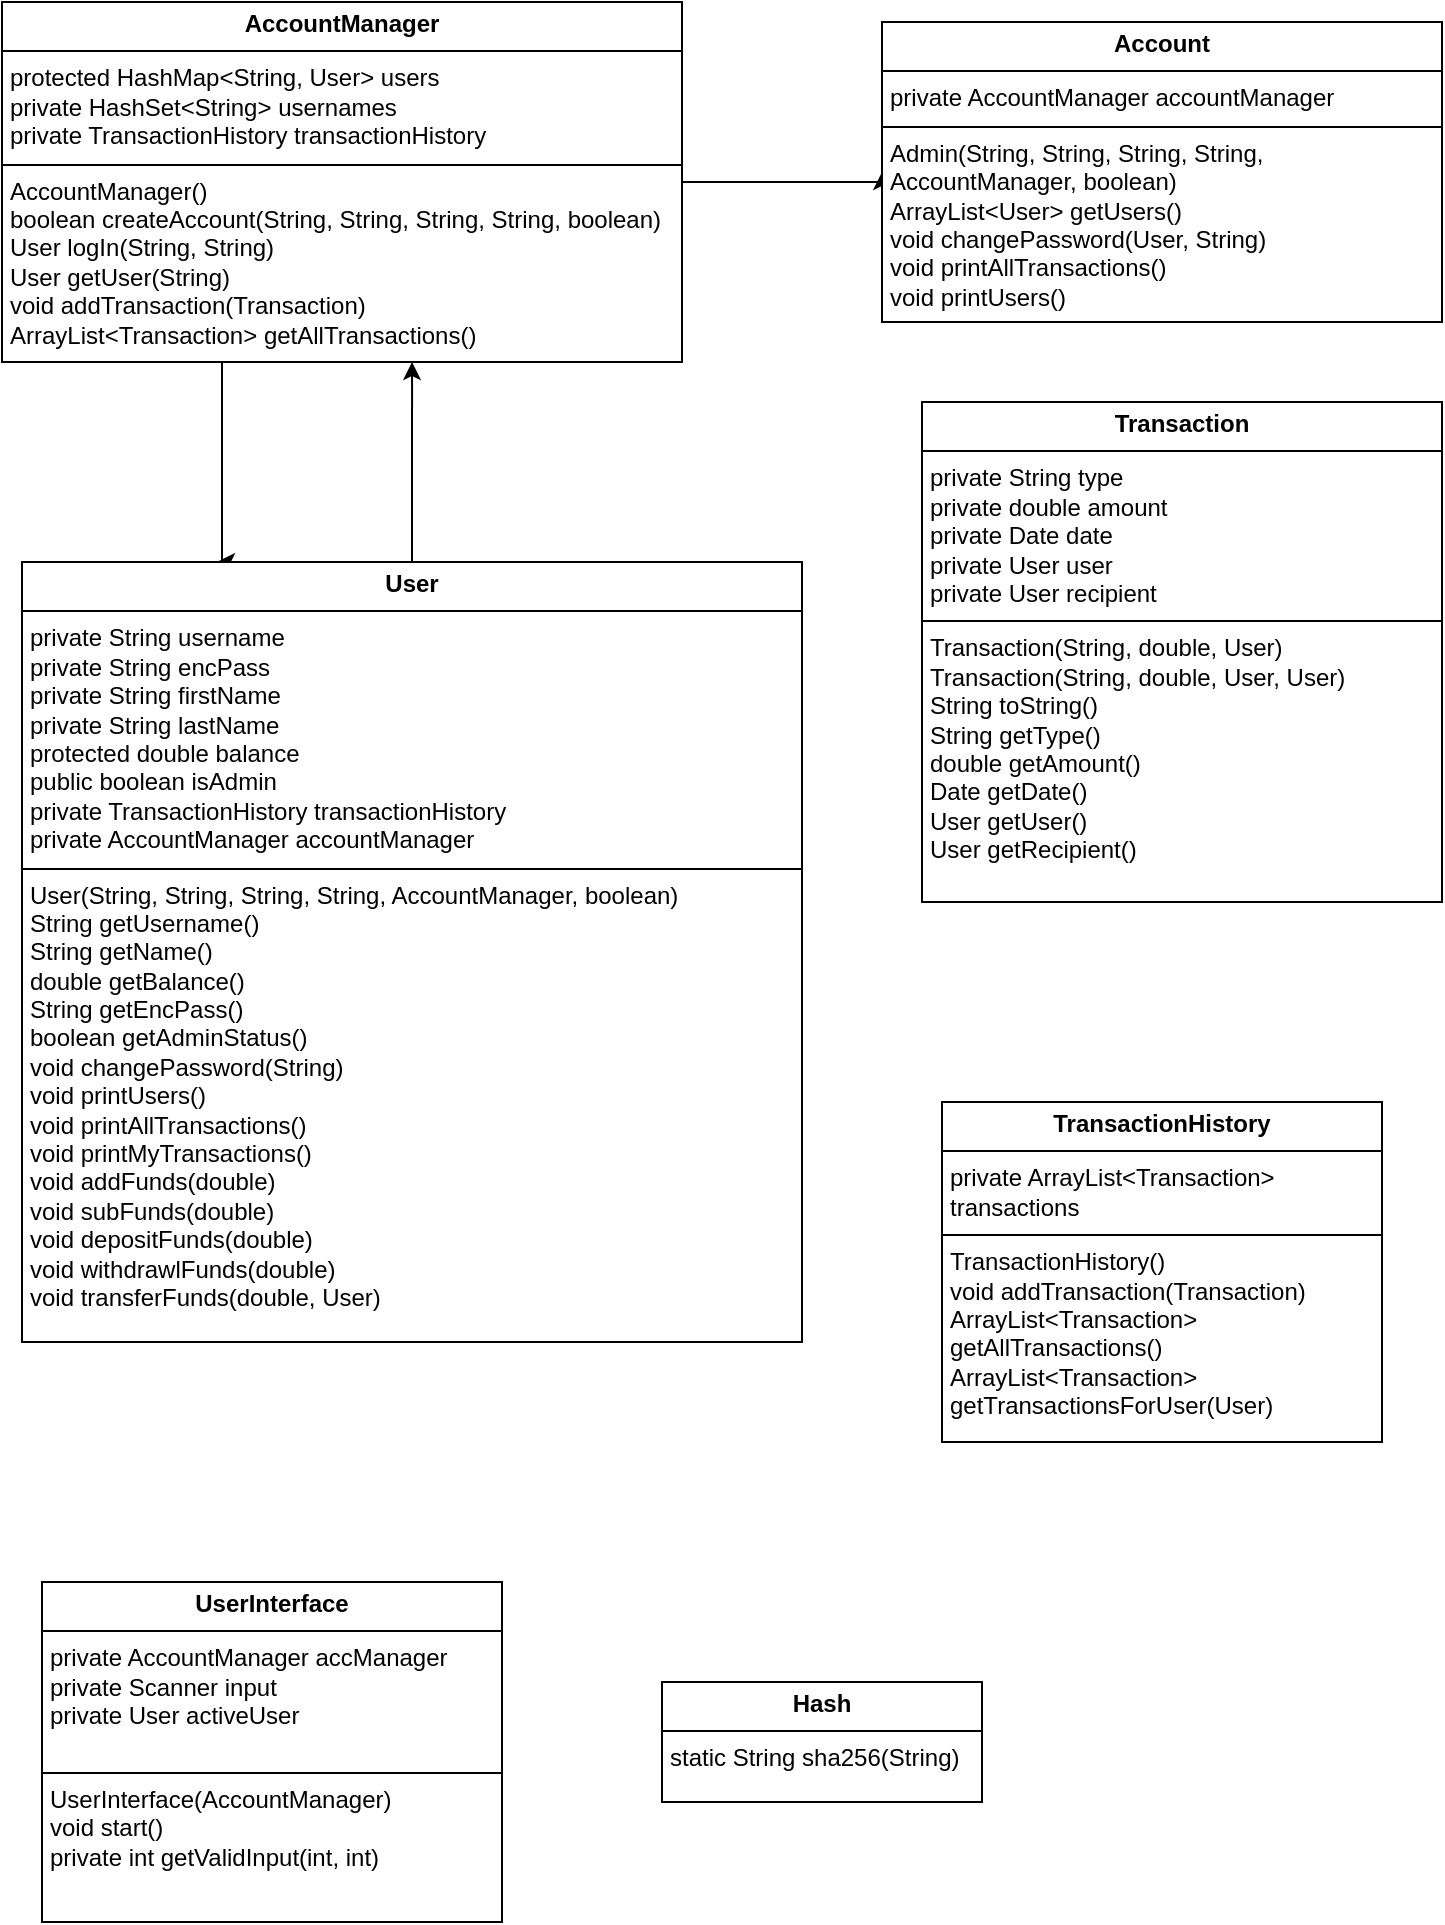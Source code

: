 <mxfile version="24.8.6">
  <diagram name="Page-1" id="c4acf3e9-155e-7222-9cf6-157b1a14988f">
    <mxGraphModel dx="1363" dy="913" grid="1" gridSize="10" guides="1" tooltips="1" connect="1" arrows="1" fold="1" page="1" pageScale="1" pageWidth="850" pageHeight="1100" background="none" math="0" shadow="0">
      <root>
        <mxCell id="0" />
        <mxCell id="1" parent="0" />
        <mxCell id="RVb5oqGzyK0K8IVMlo9C-6" style="edgeStyle=orthogonalEdgeStyle;rounded=0;orthogonalLoop=1;jettySize=auto;html=1;entryX=0;entryY=0.5;entryDx=0;entryDy=0;" edge="1" parent="1" source="RVb5oqGzyK0K8IVMlo9C-1" target="RVb5oqGzyK0K8IVMlo9C-5">
          <mxGeometry relative="1" as="geometry">
            <Array as="points">
              <mxPoint x="500" y="120" />
            </Array>
          </mxGeometry>
        </mxCell>
        <mxCell id="RVb5oqGzyK0K8IVMlo9C-9" style="edgeStyle=orthogonalEdgeStyle;rounded=0;orthogonalLoop=1;jettySize=auto;html=1;exitX=0.5;exitY=1;exitDx=0;exitDy=0;entryX=0.25;entryY=0;entryDx=0;entryDy=0;" edge="1" parent="1" source="RVb5oqGzyK0K8IVMlo9C-1" target="RVb5oqGzyK0K8IVMlo9C-8">
          <mxGeometry relative="1" as="geometry">
            <Array as="points">
              <mxPoint x="170" y="210" />
              <mxPoint x="170" y="310" />
            </Array>
          </mxGeometry>
        </mxCell>
        <mxCell id="RVb5oqGzyK0K8IVMlo9C-1" value="&lt;p style=&quot;margin:0px;margin-top:4px;text-align:center;&quot;&gt;&lt;b&gt;AccountManager&lt;/b&gt;&lt;/p&gt;&lt;hr size=&quot;1&quot; style=&quot;border-style:solid;&quot;&gt;&lt;p style=&quot;margin:0px;margin-left:4px;&quot;&gt;protected HashMap&amp;lt;String, User&amp;gt; users&lt;/p&gt;&lt;p style=&quot;margin:0px;margin-left:4px;&quot;&gt;private HashSet&amp;lt;String&amp;gt; usernames&lt;/p&gt;&lt;p style=&quot;margin:0px;margin-left:4px;&quot;&gt;private TransactionHistory transactionHistory&lt;/p&gt;&lt;hr size=&quot;1&quot; style=&quot;border-style:solid;&quot;&gt;&lt;p style=&quot;margin:0px;margin-left:4px;&quot;&gt;AccountManager()&lt;/p&gt;&lt;p style=&quot;margin:0px;margin-left:4px;&quot;&gt;boolean createAccount(String, String, String, String, boolean)&lt;/p&gt;&lt;p style=&quot;margin:0px;margin-left:4px;&quot;&gt;User logIn(String, String)&lt;/p&gt;&lt;p style=&quot;margin:0px;margin-left:4px;&quot;&gt;User getUser(String)&lt;/p&gt;&lt;p style=&quot;margin:0px;margin-left:4px;&quot;&gt;void addTransaction(Transaction)&lt;/p&gt;&lt;p style=&quot;margin:0px;margin-left:4px;&quot;&gt;ArrayList&amp;lt;Transaction&amp;gt; getAllTransactions()&lt;/p&gt;" style="verticalAlign=top;align=left;overflow=fill;html=1;whiteSpace=wrap;" vertex="1" parent="1">
          <mxGeometry x="60" y="30" width="340" height="180" as="geometry" />
        </mxCell>
        <mxCell id="RVb5oqGzyK0K8IVMlo9C-5" value="&lt;p style=&quot;margin:0px;margin-top:4px;text-align:center;&quot;&gt;&lt;b&gt;Account&lt;/b&gt;&lt;/p&gt;&lt;hr size=&quot;1&quot; style=&quot;border-style:solid;&quot;&gt;&lt;p style=&quot;margin:0px;margin-left:4px;&quot;&gt;private AccountManager accountManager&lt;/p&gt;&lt;hr size=&quot;1&quot; style=&quot;border-style:solid;&quot;&gt;&lt;p style=&quot;margin:0px;margin-left:4px;&quot;&gt;Admin(String, String, String, String, AccountManager, boolean)&lt;/p&gt;&lt;p style=&quot;margin:0px;margin-left:4px;&quot;&gt;ArrayList&amp;lt;User&amp;gt; getUsers()&lt;/p&gt;&lt;p style=&quot;margin:0px;margin-left:4px;&quot;&gt;void changePassword(User, String)&lt;/p&gt;&lt;p style=&quot;margin:0px;margin-left:4px;&quot;&gt;void printAllTransactions()&lt;/p&gt;&lt;p style=&quot;margin:0px;margin-left:4px;&quot;&gt;void printUsers()&lt;/p&gt;" style="verticalAlign=top;align=left;overflow=fill;html=1;whiteSpace=wrap;" vertex="1" parent="1">
          <mxGeometry x="500" y="40" width="280" height="150" as="geometry" />
        </mxCell>
        <mxCell id="RVb5oqGzyK0K8IVMlo9C-8" value="&lt;p style=&quot;margin:0px;margin-top:4px;text-align:center;&quot;&gt;&lt;b&gt;User&lt;/b&gt;&lt;/p&gt;&lt;hr size=&quot;1&quot; style=&quot;border-style:solid;&quot;&gt;&lt;p style=&quot;margin:0px;margin-left:4px;&quot;&gt;private String username&lt;/p&gt;&lt;p style=&quot;margin:0px;margin-left:4px;&quot;&gt;private String encPass&lt;/p&gt;&lt;p style=&quot;margin:0px;margin-left:4px;&quot;&gt;private String firstName&lt;/p&gt;&lt;p style=&quot;margin:0px;margin-left:4px;&quot;&gt;private String lastName&lt;/p&gt;&lt;p style=&quot;margin:0px;margin-left:4px;&quot;&gt;protected double balance&lt;/p&gt;&lt;p style=&quot;margin:0px;margin-left:4px;&quot;&gt;public boolean isAdmin&lt;/p&gt;&lt;p style=&quot;margin:0px;margin-left:4px;&quot;&gt;private TransactionHistory transactionHistory&lt;/p&gt;&lt;p style=&quot;margin:0px;margin-left:4px;&quot;&gt;private AccountManager accountManager&lt;/p&gt;&lt;hr size=&quot;1&quot; style=&quot;border-style:solid;&quot;&gt;&lt;p style=&quot;margin:0px;margin-left:4px;&quot;&gt;User(String, String, String, String, AccountManager, boolean)&lt;/p&gt;&lt;p style=&quot;margin:0px;margin-left:4px;&quot;&gt;String getUsername()&lt;/p&gt;&lt;p style=&quot;margin:0px;margin-left:4px;&quot;&gt;String getName()&lt;/p&gt;&lt;p style=&quot;margin:0px;margin-left:4px;&quot;&gt;double getBalance()&lt;/p&gt;&lt;p style=&quot;margin:0px;margin-left:4px;&quot;&gt;String getEncPass()&lt;/p&gt;&lt;p style=&quot;margin:0px;margin-left:4px;&quot;&gt;boolean getAdminStatus()&lt;/p&gt;&lt;p style=&quot;margin:0px;margin-left:4px;&quot;&gt;void changePassword(String)&lt;/p&gt;&lt;p style=&quot;margin:0px;margin-left:4px;&quot;&gt;void printUsers()&lt;/p&gt;&lt;p style=&quot;margin:0px;margin-left:4px;&quot;&gt;void printAllTransactions()&lt;/p&gt;&lt;p style=&quot;margin:0px;margin-left:4px;&quot;&gt;void printMyTransactions()&lt;/p&gt;&lt;p style=&quot;margin:0px;margin-left:4px;&quot;&gt;void addFunds(double)&lt;/p&gt;&lt;p style=&quot;margin:0px;margin-left:4px;&quot;&gt;void subFunds(double)&lt;/p&gt;&lt;p style=&quot;margin:0px;margin-left:4px;&quot;&gt;void depositFunds(double)&lt;/p&gt;&lt;p style=&quot;margin:0px;margin-left:4px;&quot;&gt;void withdrawlFunds(double)&lt;/p&gt;&lt;p style=&quot;margin:0px;margin-left:4px;&quot;&gt;void transferFunds(double, User)&lt;/p&gt;" style="verticalAlign=top;align=left;overflow=fill;html=1;whiteSpace=wrap;" vertex="1" parent="1">
          <mxGeometry x="70" y="310" width="390" height="390" as="geometry" />
        </mxCell>
        <mxCell id="RVb5oqGzyK0K8IVMlo9C-10" style="edgeStyle=orthogonalEdgeStyle;rounded=0;orthogonalLoop=1;jettySize=auto;html=1;exitX=0.5;exitY=0;exitDx=0;exitDy=0;entryX=0.603;entryY=1;entryDx=0;entryDy=0;entryPerimeter=0;" edge="1" parent="1" source="RVb5oqGzyK0K8IVMlo9C-8" target="RVb5oqGzyK0K8IVMlo9C-1">
          <mxGeometry relative="1" as="geometry" />
        </mxCell>
        <mxCell id="RVb5oqGzyK0K8IVMlo9C-11" value="&lt;p style=&quot;margin:0px;margin-top:4px;text-align:center;&quot;&gt;&lt;b&gt;Transaction&lt;/b&gt;&lt;/p&gt;&lt;hr size=&quot;1&quot; style=&quot;border-style:solid;&quot;&gt;&lt;p style=&quot;margin:0px;margin-left:4px;&quot;&gt;private String type&lt;/p&gt;&lt;p style=&quot;margin:0px;margin-left:4px;&quot;&gt;private double amount&lt;/p&gt;&lt;p style=&quot;margin:0px;margin-left:4px;&quot;&gt;private Date date&lt;/p&gt;&lt;p style=&quot;margin:0px;margin-left:4px;&quot;&gt;private User user&lt;/p&gt;&lt;p style=&quot;margin:0px;margin-left:4px;&quot;&gt;private User recipient&lt;/p&gt;&lt;hr size=&quot;1&quot; style=&quot;border-style:solid;&quot;&gt;&lt;p style=&quot;margin:0px;margin-left:4px;&quot;&gt;Transaction(String, double, User)&lt;/p&gt;&lt;p style=&quot;margin:0px;margin-left:4px;&quot;&gt;Transaction(String, double, User, User)&lt;/p&gt;&lt;p style=&quot;margin:0px;margin-left:4px;&quot;&gt;String toString()&lt;/p&gt;&lt;p style=&quot;margin:0px;margin-left:4px;&quot;&gt;String getType()&lt;/p&gt;&lt;p style=&quot;margin:0px;margin-left:4px;&quot;&gt;double getAmount()&lt;/p&gt;&lt;p style=&quot;margin:0px;margin-left:4px;&quot;&gt;Date getDate()&lt;/p&gt;&lt;p style=&quot;margin:0px;margin-left:4px;&quot;&gt;User getUser()&lt;/p&gt;&lt;p style=&quot;margin:0px;margin-left:4px;&quot;&gt;User getRecipient()&lt;/p&gt;" style="verticalAlign=top;align=left;overflow=fill;html=1;whiteSpace=wrap;" vertex="1" parent="1">
          <mxGeometry x="520" y="230" width="260" height="250" as="geometry" />
        </mxCell>
        <mxCell id="RVb5oqGzyK0K8IVMlo9C-13" value="&lt;p style=&quot;margin:0px;margin-top:4px;text-align:center;&quot;&gt;&lt;b&gt;TransactionHistory&lt;/b&gt;&lt;/p&gt;&lt;hr size=&quot;1&quot; style=&quot;border-style:solid;&quot;&gt;&lt;p style=&quot;margin:0px;margin-left:4px;&quot;&gt;private ArrayList&amp;lt;Transaction&amp;gt; transactions&lt;/p&gt;&lt;hr size=&quot;1&quot; style=&quot;border-style:solid;&quot;&gt;&lt;p style=&quot;margin:0px;margin-left:4px;&quot;&gt;TransactionHistory()&lt;/p&gt;&lt;p style=&quot;margin:0px;margin-left:4px;&quot;&gt;void addTransaction(Transaction)&lt;/p&gt;&lt;p style=&quot;margin:0px;margin-left:4px;&quot;&gt;ArrayList&amp;lt;Transaction&amp;gt; getAllTransactions()&lt;/p&gt;&lt;p style=&quot;margin:0px;margin-left:4px;&quot;&gt;ArrayList&amp;lt;Transaction&amp;gt; getTransactionsForUser(User)&lt;/p&gt;" style="verticalAlign=top;align=left;overflow=fill;html=1;whiteSpace=wrap;" vertex="1" parent="1">
          <mxGeometry x="530" y="580" width="220" height="170" as="geometry" />
        </mxCell>
        <mxCell id="RVb5oqGzyK0K8IVMlo9C-19" value="&lt;p style=&quot;margin:0px;margin-top:4px;text-align:center;&quot;&gt;&lt;b&gt;Hash&lt;/b&gt;&lt;/p&gt;&lt;hr size=&quot;1&quot; style=&quot;border-style:solid;&quot;&gt;&lt;p style=&quot;margin:0px;margin-left:4px;&quot;&gt;static String sha256(String)&lt;/p&gt;" style="verticalAlign=top;align=left;overflow=fill;html=1;whiteSpace=wrap;" vertex="1" parent="1">
          <mxGeometry x="390" y="870" width="160" height="60" as="geometry" />
        </mxCell>
        <mxCell id="RVb5oqGzyK0K8IVMlo9C-20" value="&lt;p style=&quot;margin:0px;margin-top:4px;text-align:center;&quot;&gt;&lt;b&gt;UserInterface&lt;/b&gt;&lt;/p&gt;&lt;hr size=&quot;1&quot; style=&quot;border-style:solid;&quot;&gt;&lt;p style=&quot;margin:0px;margin-left:4px;&quot;&gt;private AccountManager accManager&lt;/p&gt;&lt;p style=&quot;margin:0px;margin-left:4px;&quot;&gt;private Scanner input&lt;/p&gt;&lt;p style=&quot;margin:0px;margin-left:4px;&quot;&gt;private User activeUser&lt;/p&gt;&lt;div&gt;&lt;br&gt;&lt;/div&gt;&lt;hr size=&quot;1&quot; style=&quot;border-style:solid;&quot;&gt;&lt;p style=&quot;margin:0px;margin-left:4px;&quot;&gt;UserInterface(AccountManager)&lt;/p&gt;&lt;p style=&quot;margin:0px;margin-left:4px;&quot;&gt;void start()&lt;/p&gt;&lt;p style=&quot;margin:0px;margin-left:4px;&quot;&gt;private int getValidInput(int, int)&lt;/p&gt;" style="verticalAlign=top;align=left;overflow=fill;html=1;whiteSpace=wrap;" vertex="1" parent="1">
          <mxGeometry x="80" y="820" width="230" height="170" as="geometry" />
        </mxCell>
      </root>
    </mxGraphModel>
  </diagram>
</mxfile>
